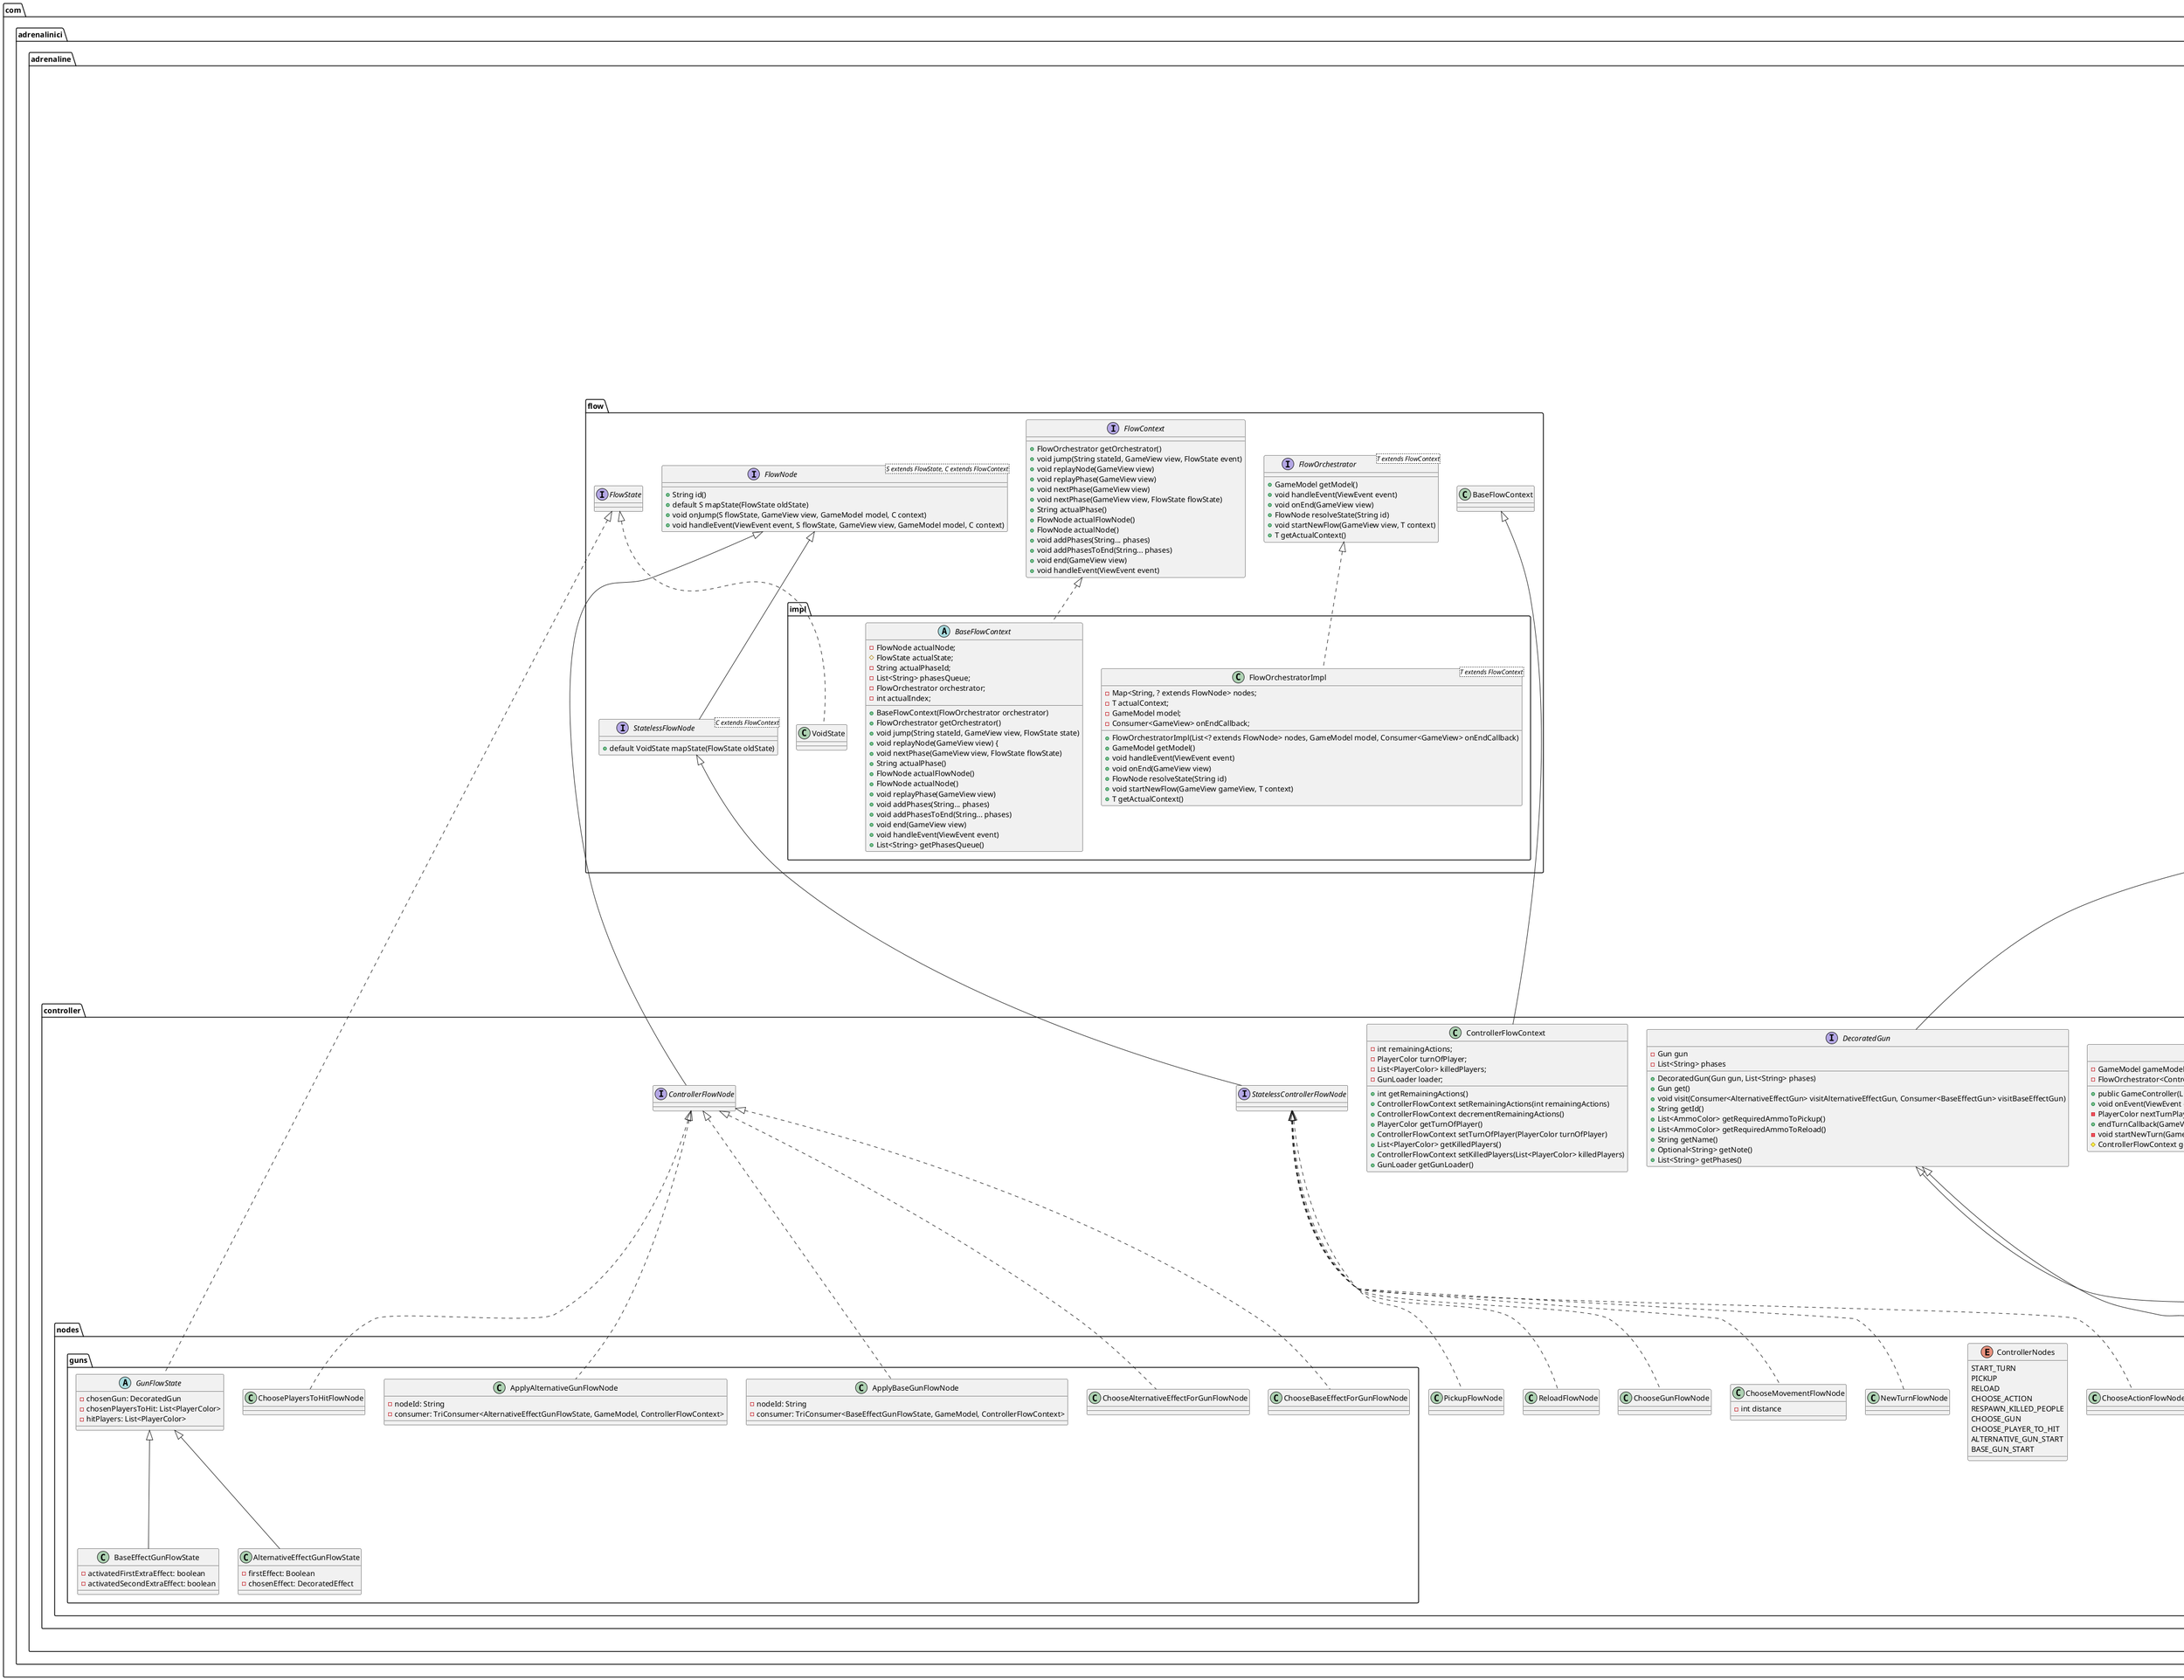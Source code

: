 @startuml

package com.adrenalinici.adrenaline.model {
  class Position {
    -line: int
    -cell: int

    +int cell()
    +int line()
  }

  enum AmmoColor {
      RED
      YELLOW
      BLUE
  }

  interface Gun {
      +List<AmmoColor> getRequiredAmmoToPickup();
      +List<AmmoColor> getRequiredAmmoToReload();
      +void visit(Consumer<AlternativeEffectGun> visitAlternativeEffectGun, Consumer<BaseEffectGun> visitBaseEffectGun)
  }

  BaseGun "1..n"-- AmmoColor: cost

  abstract class BaseGun implements Gun {
      -firstAmmo: AmmoColor
      -extraAmmo: List<AmmoColor>
      -name: String
      -note: Optional<String>
  }

  class AlternativeEffectGun extends BaseGun {
      -firstEffect: Effect
      -secondEffect: Effect
      -secondEffectCost: List<AmmoColor>

      +Effect getFirstEffect()
      +Effect getSecondEffect()
      +List<AmmoColor> getSecondEffectCost()
  }

  AlternativeEffectGun "0..n"-- AmmoColor: "second effect cost"
  AlternativeEffectGun "2..n"-- Effect

  class BaseEffectGun extends BaseGun {
      -baseEffect: Effect
      -firstExtraEffect: Optional<Effect>
      -firstExtraEffectCost: Optional<List<AmmoColor>>
      -secondExtraEffect: Optional<Effect>
      -secondExtraEffectCost: Optional<List<AmmoColor>>

      +Effect getBaseEffect()
      +Optional<Effect> getFirstExtraEffect()
      +Optional<List<AmmoColor>> getFirstExtraEffectCost()
      +Optional<Effect> getSecondExtraEffect()
      +Optional<List<AmmoColor>> getSecondExtraEffectCost()
  }

  BaseEffectGun "1"-- Effect: "first effect"
  BaseEffectGun "0..2"-- Effect: "extra effects"
  BaseEffectGun "0..n"-- AmmoColor: "first extra effect cost"
  BaseEffectGun "0..n"-- AmmoColor: "second extra effect cost"

  class PowerUpCard {
      -ammoColor: AmmoColor
      -powerUpType: PowerUpType
      +AmmoColor getAmmoColor()
      +PowerUpType getPowerUpType()
  }

  PowerUpCard "1..n"-- AmmoColor

  enum PowerUpType {
      VENOM_GRANADE
      SCOPE
      TELEPORT
      KINETIC_RAY
  }

  PowerUpCard "1"-- PowerUpType

  class Effect {
      -name : String
      -description: String
      -configFn: Function<GameController, EffectAvailableConfig>
      -applyFn: BiConsumer<EffectAvailableConfig, GameController>
      +String getName()
      +String getDescription()

      +EffectAvailableConfig generateConfig(GameController controller)
      +void applyEffect(EffectAvailableConfig config, GameController controller)
  }

  class EffectAvailableConfig {
    -hittablePlayers: List<PlayerColor>
    -possiblePreThisPlayerMoves: List<Integer[]>
    -possiblePostThisPlayerMoves: List<Integer[]>
    -possibleEnemiesMovements: Map<PlayerColor, List<PlayerColor>>
  }

  enum PlayerColor {
      GRAY
      YELLOW
      GREEN
      PURPLE
      CYAN
  }

  class PlayerDashboard {
      -ammos: List<AmmoColor>
      -damages: List<PlayerColor>
      -marks: List<PlayerColor>
      -loadedGuns: List<Gun>
      -unloadedGuns: List<Gun>
      -powerUpCards: List<PowerUpCard>
      -skullsNumber: int
      -points: int
      -firstPlayer: boolean

      +void addAmmo(AmmoColor ammo)
      +void removeAmmos(List<AmmoColor> ammos)
      +List<AmmoColor> getAmmos()
      +void addDamages(List<PlayerColor> damages)
      +void removeAllDamages()
      +List<PlayerColor> getDamages()
      +Optional<PlayerColor> getFirstDamage()
      +Optional<PlayerColor> getKillDamage()
      +Optional<PlayerColor> getCruelDamage()
      +void addMarks(List<PlayerColor> marks)
      +void removeMarks(List<PlayerColor> marks)
      +List<PlayerColor> getMarks()
      +void addLoadedGun(Gun loadedGun)
      +void removeLoadedGun(Gun loadedGun)
      +List<Gun> getLoadedGuns()
      +void addUnloadedGun(Gun unloadedGun)
      +void removeUnloadedGun(Gun loadedGun)
      +List<Gun> getUnloadedGuns()
      +void addPowerUpCard(PowerUpCard powerUp)
      +void removePowerUpCard(PowerUpCard powerUp)
      +List<PowerUpCard> getPowerUpCards()
      +void incrementSkullsNumber()
      +int getSkullsNumber()
      +void addPoints(int points)
      +int getPoints()
      +boolean getFirstPlayer()
  }

  PlayerDashboard "0..9"-- AmmoColor
  PlayerDashboard "0..12"-- PlayerColor: "damages"
  PlayerDashboard "0..n"-- PlayerColor: "marks"
  PlayerDashboard "0..3"-- PlayerColor: "guns"
  PlayerDashboard "0..n"-- PowerUpCard: "power up cards"

  class AmmoCard {
      -ammoColor: List<AmmoColor>
      -powerUpCard: Optional<PowerUpCard>

      +List<AmmoColor> getAmmoColor()
      +Optional<PowerUpCard> getPowerUpCard()
  }

  AmmoCard "2..3"-- AmmoColor
  AmmoCard "0..1"-- PowerUpCard

  enum Action {
      MOVE_MOVE_MOVE
      MOVE_PICKUP
      SHOOT
      MOVE_MOVE_PICKUP
      MOVE_SHOOT
      MOVE_RELOAD_SHOOT
      MOVE_MOVE_MOVE_MOVE
      MOVE_MOVE_RELOAD_SHOOT
      MOVE_MOVE_MOVE_PICKUP
  }

  class GameStatus {
      -killScore: List<Map.Entry<PlayerColor, Boolean>>
      -remainingSkulls: int
      -doubleKillScore: List<PlayerColor>
      -roundPlayer: PlayerColor
      -dashboard: Dashboard
      -playerDashboards: List<PlayerDashboard>

      +void addKillScore(PlayerColor playerColor, boolean cruelKill)
      +List<Map.Entry<PlayerColor, Boolean>> getKillScore()
      +int decrementSkulls()
      +int getRemainingSkulls()
      +void addDoubleKillScore(PlayerColor playerColor)
      +List<PlayerColor> getDoubleKillScore()
      +void setRoundPlayer(PlayerColor playerColor)
      +PlayerColor getRoundPlayer()
  }

  com.adrenalinici.adrenaline.observer.Observable <|-- GameStatus: "T::ModelEvent"

  note left: killScore is a list of tuples\nwhere PlayerColor is the color of the\nkiller and the Boolean represents cruel kill

  GameStatus "0..8"-- PlayerColor: "assassins"
  GameStatus "0..n"-- PlayerColor: "double kills"
  GameStatus "1"-- PlayerColor: "round of player"

  class Dashboard {
      -dashboardCells: List<DashboardCell>

      +List<DashboardCell> getDashboardCells()
  }

  enum DashboardCellBoundType{
      OPEN
      WALL
      DOOR
  }

  interface DashboardCell {
      +List<PlayerColor> getPlayersInCell()
      +Optional<DashboardCellBoundType> getNorthDashboardCellBoundType()
      +Optional<DashboardCellBoundType> getSouthDashboardCellBoundType()
      +Optional<DashboardCellBoundType> getWestDashboardCellBoundType()
      +Optional<DashboardCellBoundType> getEastDashboardCellBoundType()
      +Optional<DashboardCell> getNorthDashboardCell()
      +Optional<DashboardCell> getSouthDashboardCell()
      +Optional<DashboardCell> getWestDashboardCell()
      +Optional<DashboardCell> getEastDashboardCell()
      +void visit(Consumer<RespawnDashboardCell> visitRespawnDashboardCell, Consumer<PickupDashboardCell> visitPickupDashboardCell)
  }

  DashboardCell --*"0..n" Dashboard

  abstract class BaseDashboardCell implements DashboardCell {
      -playerInCell: List<PlayerColor>
      -northDashboardCellBoundType: DashboardCellBoundType
      -southDashboardCellBoundType: DashboardCellBoundType
      -westDashboardCellBoundType: DashboardCellBoundType
      -eastDashboardCellBoundType: DashboardCellBoundType
  }

  BaseDashboardCell "4"-- DashboardCellBoundType

  class RespawnDashboardCell extends BaseDashboardCell {
      -availableGuns: List<Gun>
      +List<Gun> getAvailableGuns()
      +void removeAvailableGun(Gun gunToRemove)
      +void addAvailableGun(Gun gunToAdd)
  }

  RespawnDashboardCell "0..3"-- Gun

  class PickupDashboardCell extends BaseDashboardCell {
      -ammoCard: Optional<AmmoCard>
      +AmmoCard getAmmoCard()
      +void setAmmoCard(AmmoCard ammoCard)
      +void removeAmmoCard()
  }

  PickupDashboardCell "0..1"-- AmmoCard

}

package com.adrenalinici.adrenaline.view.events {
  interface ViewEvent {
    +GameView getGameView()
  }

  class FirstTurnEvent implements ViewEvent {
    -player: PlayerColor
    +PlayerColor getPlayer()
  }

  class NewTurnEvent implements ViewEvent {
    -player: PlayerColor
    +PlayerColor getPlayer()
  }

  class ActionChosenEvent implements ViewEvent {
    -action: Action
    +Action getAction()
  }

  class MovementChosenEvent implements ViewEvent {
    -movement: Position
    +Position getMovement()
  }

  class GunChosenEvent implements ViewEvent {
    -gun: Gun
    +Gun getChosenGun()
  }

  class ChosenEffectConfigurationEvent implements ViewEvent {
    -playersToHit: List<PlayerColor>
    -effectToApply: Effect
    -numberOfScopePowerUpUsed: int
    +List<PlayerColor> getPlayersToHit()
    +Effect getEffectToApply()
    +int getNumberOfScopePowerUpUsed()
  }

  class ChosenRespawnLocationEvent implements ViewEvent {
    -respawnCell: Position
    +Position getRespawnCell()
  }

  class ReloadGunsEvent implements ViewEvent {
    -gunsToReload: List<Gun>
    +List<Gun> getGunsToReload()
  }

  class ChosenBaseEffectConfigurationEvent implements ViewEvent {
    -baseEffectPlayersToHit: List<PlayerColor>
    -extraEffectOnePlayersToHit: List<PlayerColor>
    -extraEffectTwoPlayersToHit: List<PlayerColor>
    -numberOfScopePowerUpUsed: int
    +List<PlayerColor> getBaseEffectPlayersToHit()
    +PlayerColor getExtraEffectOnePlayersToHit()
    +PlayerColor getExtraEffectTwoPlayersToHit()
    +int getNumberOfScopePowerUpUsed()
  }

  class VenomGranadeChosenEvent implements ViewEvent{
    -chosenVenomGranades: List<PowerUpCard>
    +List<PowerUpCard> getChosenVenomGranades()
  }

  class EnemyChosenEvent implements ViewEvent{
    -chosenEnemy: PlayerColor
    +PlayerColor getChosenEnemy()
  }

  class EnemyMovementChosenEvent implements ViewEvent{
    -chosenEnemyMovement: Position
    +Position getChosenEnemyMovement()
  }
}

package com.adrenalinici.adrenaline.model.events {
  interface ModelEvent{
    +GameStatus getGameStatus()
  }

  class DashboardCellUpdatedEvent implements ModelEvent{
    -dashboard: Dashboard
    -dashboardCell: DashboardCell
    +Dashboard getDashboard()
    +DashboardCell getDashboardCell()
  }

  class PlayerDashboardUpdatedEvent implements ModelEvent{
    -playerDashboard: PlayerDashboard
    +PlayerDashboard getPlayerDashboard()
  }

  class GameStatusUpdatedEvent implements ModelEvent{
    -killerColor: PlayerColor
    -cruelKill: Boolean
  }
}

package com.adrenalinici.adrenaline.controller.guns {
  abstract class AlternativeEffectGunFactory implements GunFactory {
    + AlternativeEffectGun getModelGun (String key, ObjectNode config)
    + public DecoratedAlternativeEffectGun getDecoratedGun(String key, ObjectNode config)
  }

  abstract class BaseEffectGunFactory implements GunFactory {
   +BaseEffectGun getModelGun(String key, ObjectNode config)
   +DecoratedBaseEffectGun getDecoratedGun(String key, ObjectNode config)
  }

  class MachineGunGunFactory extends BaseEffectGunFactory {
    +boolean canConsume(String key, ObjectNode config)
    +List<ControllerFlowNode> getAdditionalNodes(String key, ObjectNode config)
  }

  class ZX2GunFactory extends AlternativeEffectGunFactory {

    + boolean canConsume(String key, ObjectNode config)
    + List<ControllerFlowNode> getAdditionalNodes(String key, ObjectNode config)
  }
}

package com.adrenalinici.adrenaline.controller {

  class ControllerFlowContext extends com.adrenalinici.adrenaline.flow.BaseFlowContext {
    -int remainingActions;
    -PlayerColor turnOfPlayer;
    - List<PlayerColor> killedPlayers;
    - GunLoader loader;

    + int getRemainingActions()
    + ControllerFlowContext setRemainingActions(int remainingActions)
    + ControllerFlowContext decrementRemainingActions()
    + PlayerColor getTurnOfPlayer()
    + ControllerFlowContext setTurnOfPlayer(PlayerColor turnOfPlayer)
    + List<PlayerColor> getKilledPlayers()
    + ControllerFlowContext setKilledPlayers(List<PlayerColor> killedPlayers)
    + GunLoader getGunLoader()
  }

  interface ControllerFlowNode extends com.adrenalinici.adrenaline.flow.FlowNode

  class DecoratedEffect {
    - Effect effect
    - List<String> additionalPhases
    - List<AmmoColor> requiredAmmos

    + Effect get()
    + String getId()
    + String getName()
    + String getDescription()
    + List<AmmoColor> getRequiredAmmos()
    + List<String> getAdditionalPhases()
  }

  class GameController  {
    - GameModel gameModel
    - FlowOrchestrator<ControllerFlowContext> flowOrchestrator

    + public GameController(List<? extends FlowNode> flowNodes, GameModel gameModel)
    + void onEvent(ViewEvent event)
    - PlayerColor nextTurnPlayer()
    + endTurnCallback(GameView view)
    - void startNewTurn(GameView view, PlayerColor player)
    # ControllerFlowContext getFlowContext()
  }

  interface GunFactory {

    +boolean canConsume(String key, ObjectNode config)

    + Gun getModelGun(String key, ObjectNode config)
    + DecoratedGun getDecoratedGun(String key, ObjectNode config)
    + List<ControllerFlowNode> getAdditionalNodes(String key, ObjectNode config)
  }

  class GunLoader {
    - List<GunFactory> factories

    + GunLoader(List<GunFactory> factories)
    + Gun getModelGun(String id)
    + DecoratedGun getDecoratedGun(String id)
    + List<ControllerFlowNode> getAdditionalNodes(String id)
    + GunFactory resolveGunFactory(String id)
    + {static} JsonNode getGunConfigJson(String id)
  }

  class CardDeck<T> {
    -List<T> queue

    +CardDeck(List<T> queue)
    +Optional<T> getCard()
  }

  interface StatelessControllerFlowNode extends com.adrenalinici.adrenaline.flow.StatelessFlowNode

  com.adrenalinici.adrenaline.observer.Observer <|.. GameController: "T::ViewEvent"

  interface DecoratedGun extends com.adrenalinici.adrenaline.model.Gun {
    - Gun gun
    - List<String> phases

    + DecoratedGun(Gun gun, List<String> phases)
    + Gun get()
    +void visit(Consumer<AlternativeEffectGun> visitAlternativeEffectGun, Consumer<BaseEffectGun> visitBaseEffectGun)
    + String getId()
    + List<AmmoColor> getRequiredAmmoToPickup()
    + List<AmmoColor> getRequiredAmmoToReload()
    + String getName()
    + Optional<String> getNote()
    + List<String> getPhases()
  }

  class DecoratedAlternativeEffectGun extends DecoratedGun {
    - DecoratedEffect firstEffect
    - DecoratedEffect secondEffect

    + DecoratedEffect getFirstEffect()
    + DecoratedEffect getSecondEffect()
    + AlternativeEffectGun get()
  }

  class DecoratedBaseEffectGun extends DecoratedGun {
    - DecoratedEffect baseEffect
    - DecoratedEffect firstExtraEffect
    - DecoratedEffect secondExtraEffect

    + DecoratedEffect getBaseEffect()
    + List<AmmoColor> getFirstExtraEffectCost()
    + DecoratedEffect getFirstExtraEffect()
    + boolean hasFirstExtraEffect()
    + List<AmmoColor> getSecondExtraEffectCost()
    + DecoratedEffect getSecondExtraEffect()
    + boolean hasSecondExtraEffect()
    + BaseEffectGun get()
  }

}

package com.adrenalinici.adrenaline.controller.nodes {

  enum ControllerNodes {
      START_TURN
      PICKUP
      RELOAD
      CHOOSE_ACTION
      RESPAWN_KILLED_PEOPLE
      CHOOSE_GUN
      CHOOSE_PLAYER_TO_HIT
      ALTERNATIVE_GUN_START
      BASE_GUN_START
  }

  class ChooseActionFlowNode implements com.adrenalinici.adrenaline.controller.StatelessControllerFlowNode

  class ChooseGunFlowNode implements com.adrenalinici.adrenaline.controller.StatelessControllerFlowNode

  class ChooseMovementFlowNode implements com.adrenalinici.adrenaline.controller.StatelessControllerFlowNode {
    -int distance
  }

  class NewTurnFlowNode implements com.adrenalinici.adrenaline.controller.StatelessControllerFlowNode

  class PickupFlowNode implements com.adrenalinici.adrenaline.controller.StatelessControllerFlowNode

  class ReloadFlowNode implements com.adrenalinici.adrenaline.controller.StatelessControllerFlowNode
}

package com.adrenalinici.adrenaline.controller.nodes.guns {

  abstract class GunFlowState implements com.adrenalinici.adrenaline.flow.FlowState {
    -chosenGun: DecoratedGun
    -chosenPlayersToHit: List<PlayerColor>
    -hitPlayers: List<PlayerColor>
  }

  class AlternativeEffectGunFlowState extends GunFlowState {
    -firstEffect: Boolean
    -chosenEffect: DecoratedEffect
  }

  class BaseEffectGunFlowState extends GunFlowState {
    -activatedFirstExtraEffect: boolean
    -activatedSecondExtraEffect: boolean
  }

  class ApplyAlternativeGunFlowNode implements com.adrenalinici.adrenaline.controller.ControllerFlowNode {
    -nodeId: String
    -consumer: TriConsumer<AlternativeEffectGunFlowState, GameModel, ControllerFlowContext>
  }

  class ApplyBaseGunFlowNode implements com.adrenalinici.adrenaline.controller.ControllerFlowNode {
    -nodeId: String
    -consumer: TriConsumer<BaseEffectGunFlowState, GameModel, ControllerFlowContext>
  }

  class ChooseAlternativeEffectForGunFlowNode implements com.adrenalinici.adrenaline.controller.ControllerFlowNode
  class ChooseBaseEffectForGunFlowNode implements com.adrenalinici.adrenaline.controller.ControllerFlowNode
  class ChoosePlayersToHitFlowNode implements com.adrenalinici.adrenaline.controller.ControllerFlowNode
}

package com.adrenalinici.adrenaline.flow {

  interface FlowContext {
    + FlowOrchestrator getOrchestrator()
    + void jump(String stateId, GameView view, FlowState event)
    + void replayNode(GameView view)
    + void replayPhase(GameView view)
    + void nextPhase(GameView view)
    + void nextPhase(GameView view, FlowState flowState)
    + String actualPhase()
    + FlowNode actualFlowNode()
    + FlowNode actualNode()
    + void addPhases(String... phases)
    + void addPhasesToEnd(String... phases)
    + void end(GameView view)
    + void handleEvent(ViewEvent event)
  }

  interface FlowNode<S extends FlowState, C extends FlowContext> {
      + String id()
      + default S mapState(FlowState oldState)
      + void onJump(S flowState, GameView view, GameModel model, C context)
      + void handleEvent(ViewEvent event, S flowState, GameView view, GameModel model, C context)
  }

  interface FlowOrchestrator<T extends FlowContext> {
      + GameModel getModel()
      + void handleEvent(ViewEvent event)
      + void onEnd(GameView view)
      + FlowNode resolveState(String id)
      + void startNewFlow(GameView view, T context)
      + T getActualContext()
  }

  interface FlowState

  interface StatelessFlowNode<C extends FlowContext> extends FlowNode {
    + default VoidState mapState(FlowState oldState)
  }
}

package com.adrenalinici.adrenaline.flow.impl {
  abstract class BaseFlowContext implements com.adrenalinici.adrenaline.flow.FlowContext {
    - FlowNode actualNode;
    # FlowState actualState;
    - String actualPhaseId;
    - List<String> phasesQueue;
    - FlowOrchestrator orchestrator;
    - int actualIndex;

    + BaseFlowContext(FlowOrchestrator orchestrator)
    + FlowOrchestrator getOrchestrator()
    + void jump(String stateId, GameView view, FlowState state)
    + void replayNode(GameView view) {
    + void nextPhase(GameView view, FlowState flowState)
    + String actualPhase()
    + FlowNode actualFlowNode()
    + FlowNode actualNode()
    + void replayPhase(GameView view)
    + void addPhases(String... phases)
    + void addPhasesToEnd(String... phases)
    + void end(GameView view)
    + void handleEvent(ViewEvent event)
    + List<String> getPhasesQueue()
  }

  class FlowOrchestratorImpl<T extends FlowContext> implements com.adrenalinici.adrenaline.flow.FlowOrchestrator {

    -Map<String, ? extends FlowNode> nodes;
    -T actualContext;
    -GameModel model;
    -Consumer<GameView> onEndCallback;

    +FlowOrchestratorImpl(List<? extends FlowNode> nodes, GameModel model, Consumer<GameView> onEndCallback)
    +GameModel getModel()
    +void handleEvent(ViewEvent event)
    +void onEnd(GameView view)
    +FlowNode resolveState(String id)
    +void startNewFlow(GameView gameView, T context)
    +T getActualContext()
  }

  class VoidState implements com.adrenalinici.adrenaline.flow.FlowState
}

package com.adrenalinici.adrenaline.view {
  class GameView {
    +void showAvailableActions(List<Action> actions)
    +void showAvailableMovements(List<Position> positions)
    +void showNextTurn(PlayerColor player)
    +void showReloadableGuns(List<Gun> guns)
    +void showLoadedGuns(List<Gun> guns)
    +void showBaseGunExtraEffects(List<Effect> effects)
    +void showAvailableRespawnLocations(List<AmmoColor> respawnLocations)
    +void showAvailableAlternativeEffectsGun(Effect firstEffect, Effect secondEffect)
    +void showChoosePlayerToHit(List<PlayerColor> players)
    +void showChoosePlayerToMove(Map<PlayerColor, List<Position>> availableMovements)
    +void showAvailableExtraEffects(Effect firstExtraEffect, Effect secondExtraEffect)
    +void showAvailableVenomGranades(PlayerColor player)
    +void showAvailablePowerUpCards(PlayerColor player)
    +void showAvailableEnemyMovements(List<Position> positions)
    +void showAvailableGuns(List<Gun> guns)
    +void showAvailableGunsToPickup(List<Gun> guns)
  }

  com.adrenalinici.adrenaline.observer.Observable <|-- GameView: "T::ViewEvent"
  com.adrenalinici.adrenaline.observer.Observer <|.. GameView: "T::ModelEvent"

  note bottom: the two different showApplicableEffects methods are called from AlternativeEffectGun (first one) and from BaseEffectGun (second one)
}

package com.adrenalinici.adrenaline.observer {
   interface Observer<T>
   class Observable<T>
}

@enduml
